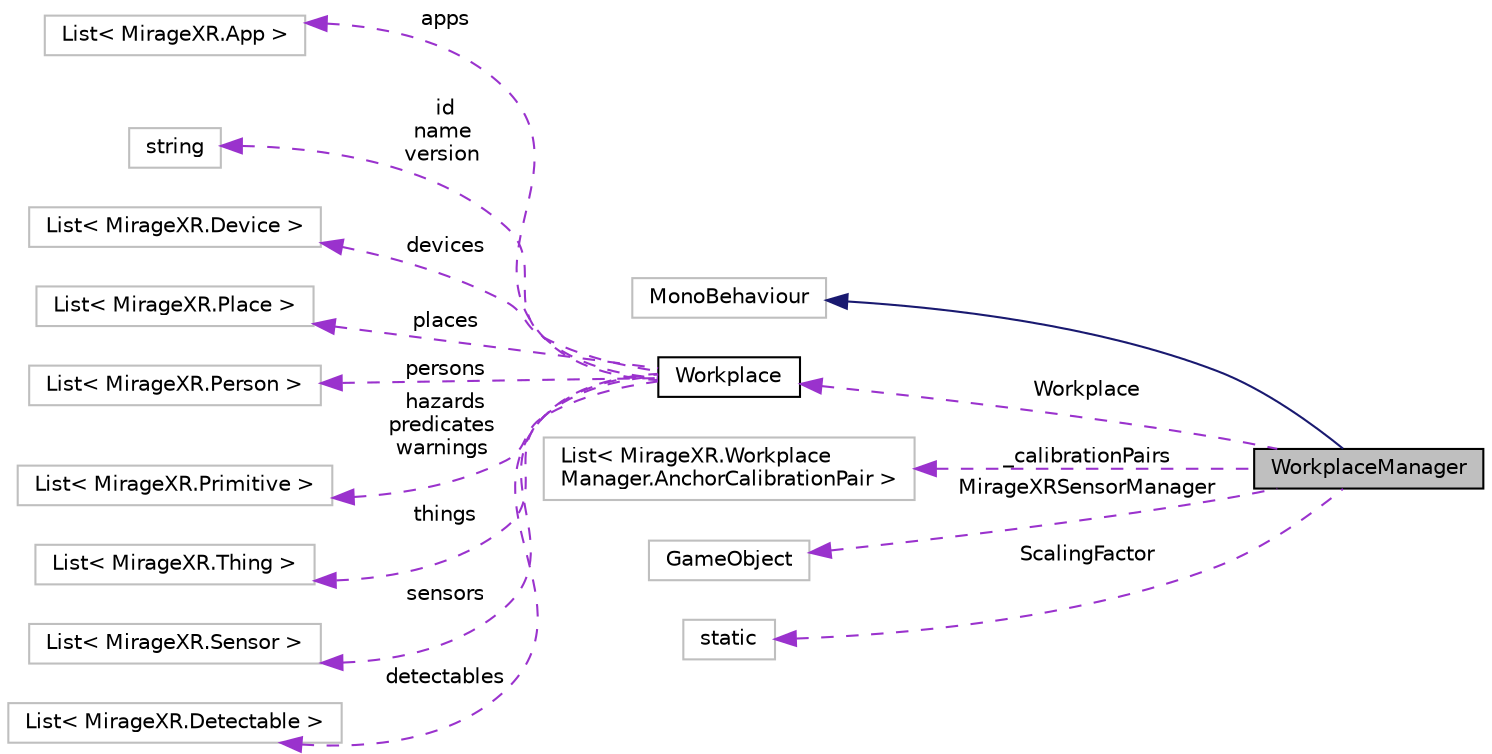 digraph "WorkplaceManager"
{
 // INTERACTIVE_SVG=YES
 // LATEX_PDF_SIZE
  edge [fontname="Helvetica",fontsize="10",labelfontname="Helvetica",labelfontsize="10"];
  node [fontname="Helvetica",fontsize="10",shape=record];
  rankdir="LR";
  Node1 [label="WorkplaceManager",height=0.2,width=0.4,color="black", fillcolor="grey75", style="filled", fontcolor="black",tooltip="WorkplaceParser. Used for parsing Arlem workplace file files and for handling all the resources defin..."];
  Node2 -> Node1 [dir="back",color="midnightblue",fontsize="10",style="solid",fontname="Helvetica"];
  Node2 [label="MonoBehaviour",height=0.2,width=0.4,color="grey75", fillcolor="white", style="filled",tooltip=" "];
  Node3 -> Node1 [dir="back",color="darkorchid3",fontsize="10",style="dashed",label=" Workplace" ,fontname="Helvetica"];
  Node3 [label="Workplace",height=0.2,width=0.4,color="black", fillcolor="white", style="filled",URL="$class_mirage_x_r_1_1_workplace.html",tooltip=" "];
  Node4 -> Node3 [dir="back",color="darkorchid3",fontsize="10",style="dashed",label=" apps" ,fontname="Helvetica"];
  Node4 [label="List\< MirageXR.App \>",height=0.2,width=0.4,color="grey75", fillcolor="white", style="filled",tooltip=" "];
  Node5 -> Node3 [dir="back",color="darkorchid3",fontsize="10",style="dashed",label=" id\nname\nversion" ,fontname="Helvetica"];
  Node5 [label="string",height=0.2,width=0.4,color="grey75", fillcolor="white", style="filled",tooltip=" "];
  Node6 -> Node3 [dir="back",color="darkorchid3",fontsize="10",style="dashed",label=" devices" ,fontname="Helvetica"];
  Node6 [label="List\< MirageXR.Device \>",height=0.2,width=0.4,color="grey75", fillcolor="white", style="filled",tooltip=" "];
  Node7 -> Node3 [dir="back",color="darkorchid3",fontsize="10",style="dashed",label=" places" ,fontname="Helvetica"];
  Node7 [label="List\< MirageXR.Place \>",height=0.2,width=0.4,color="grey75", fillcolor="white", style="filled",tooltip=" "];
  Node8 -> Node3 [dir="back",color="darkorchid3",fontsize="10",style="dashed",label=" persons" ,fontname="Helvetica"];
  Node8 [label="List\< MirageXR.Person \>",height=0.2,width=0.4,color="grey75", fillcolor="white", style="filled",tooltip=" "];
  Node9 -> Node3 [dir="back",color="darkorchid3",fontsize="10",style="dashed",label=" hazards\npredicates\nwarnings" ,fontname="Helvetica"];
  Node9 [label="List\< MirageXR.Primitive \>",height=0.2,width=0.4,color="grey75", fillcolor="white", style="filled",tooltip=" "];
  Node10 -> Node3 [dir="back",color="darkorchid3",fontsize="10",style="dashed",label=" things" ,fontname="Helvetica"];
  Node10 [label="List\< MirageXR.Thing \>",height=0.2,width=0.4,color="grey75", fillcolor="white", style="filled",tooltip=" "];
  Node11 -> Node3 [dir="back",color="darkorchid3",fontsize="10",style="dashed",label=" sensors" ,fontname="Helvetica"];
  Node11 [label="List\< MirageXR.Sensor \>",height=0.2,width=0.4,color="grey75", fillcolor="white", style="filled",tooltip=" "];
  Node12 -> Node3 [dir="back",color="darkorchid3",fontsize="10",style="dashed",label=" detectables" ,fontname="Helvetica"];
  Node12 [label="List\< MirageXR.Detectable \>",height=0.2,width=0.4,color="grey75", fillcolor="white", style="filled",tooltip=" "];
  Node13 -> Node1 [dir="back",color="darkorchid3",fontsize="10",style="dashed",label=" _calibrationPairs" ,fontname="Helvetica"];
  Node13 [label="List\< MirageXR.Workplace\lManager.AnchorCalibrationPair \>",height=0.2,width=0.4,color="grey75", fillcolor="white", style="filled",tooltip=" "];
  Node14 -> Node1 [dir="back",color="darkorchid3",fontsize="10",style="dashed",label=" MirageXRSensorManager" ,fontname="Helvetica"];
  Node14 [label="GameObject",height=0.2,width=0.4,color="grey75", fillcolor="white", style="filled",tooltip=" "];
  Node15 -> Node1 [dir="back",color="darkorchid3",fontsize="10",style="dashed",label=" ScalingFactor" ,fontname="Helvetica"];
  Node15 [label="static",height=0.2,width=0.4,color="grey75", fillcolor="white", style="filled",tooltip=" "];
}
